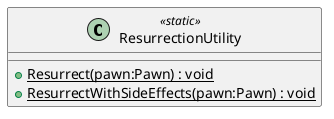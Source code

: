 @startuml
class ResurrectionUtility <<static>> {
    + {static} Resurrect(pawn:Pawn) : void
    + {static} ResurrectWithSideEffects(pawn:Pawn) : void
}
@enduml
